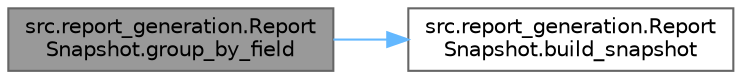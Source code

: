 digraph "src.report_generation.ReportSnapshot.group_by_field"
{
 // LATEX_PDF_SIZE
  bgcolor="transparent";
  edge [fontname=Helvetica,fontsize=10,labelfontname=Helvetica,labelfontsize=10];
  node [fontname=Helvetica,fontsize=10,shape=box,height=0.2,width=0.4];
  rankdir="LR";
  Node1 [id="Node000001",label="src.report_generation.Report\lSnapshot.group_by_field",height=0.2,width=0.4,color="gray40", fillcolor="grey60", style="filled", fontcolor="black",tooltip=" "];
  Node1 -> Node2 [id="edge1_Node000001_Node000002",color="steelblue1",style="solid",tooltip=" "];
  Node2 [id="Node000002",label="src.report_generation.Report\lSnapshot.build_snapshot",height=0.2,width=0.4,color="grey40", fillcolor="white", style="filled",URL="$namespacesrc_1_1report__generation_1_1_report_snapshot.html#a82a4396db65812feea0109bea10a404c",tooltip=" "];
}
